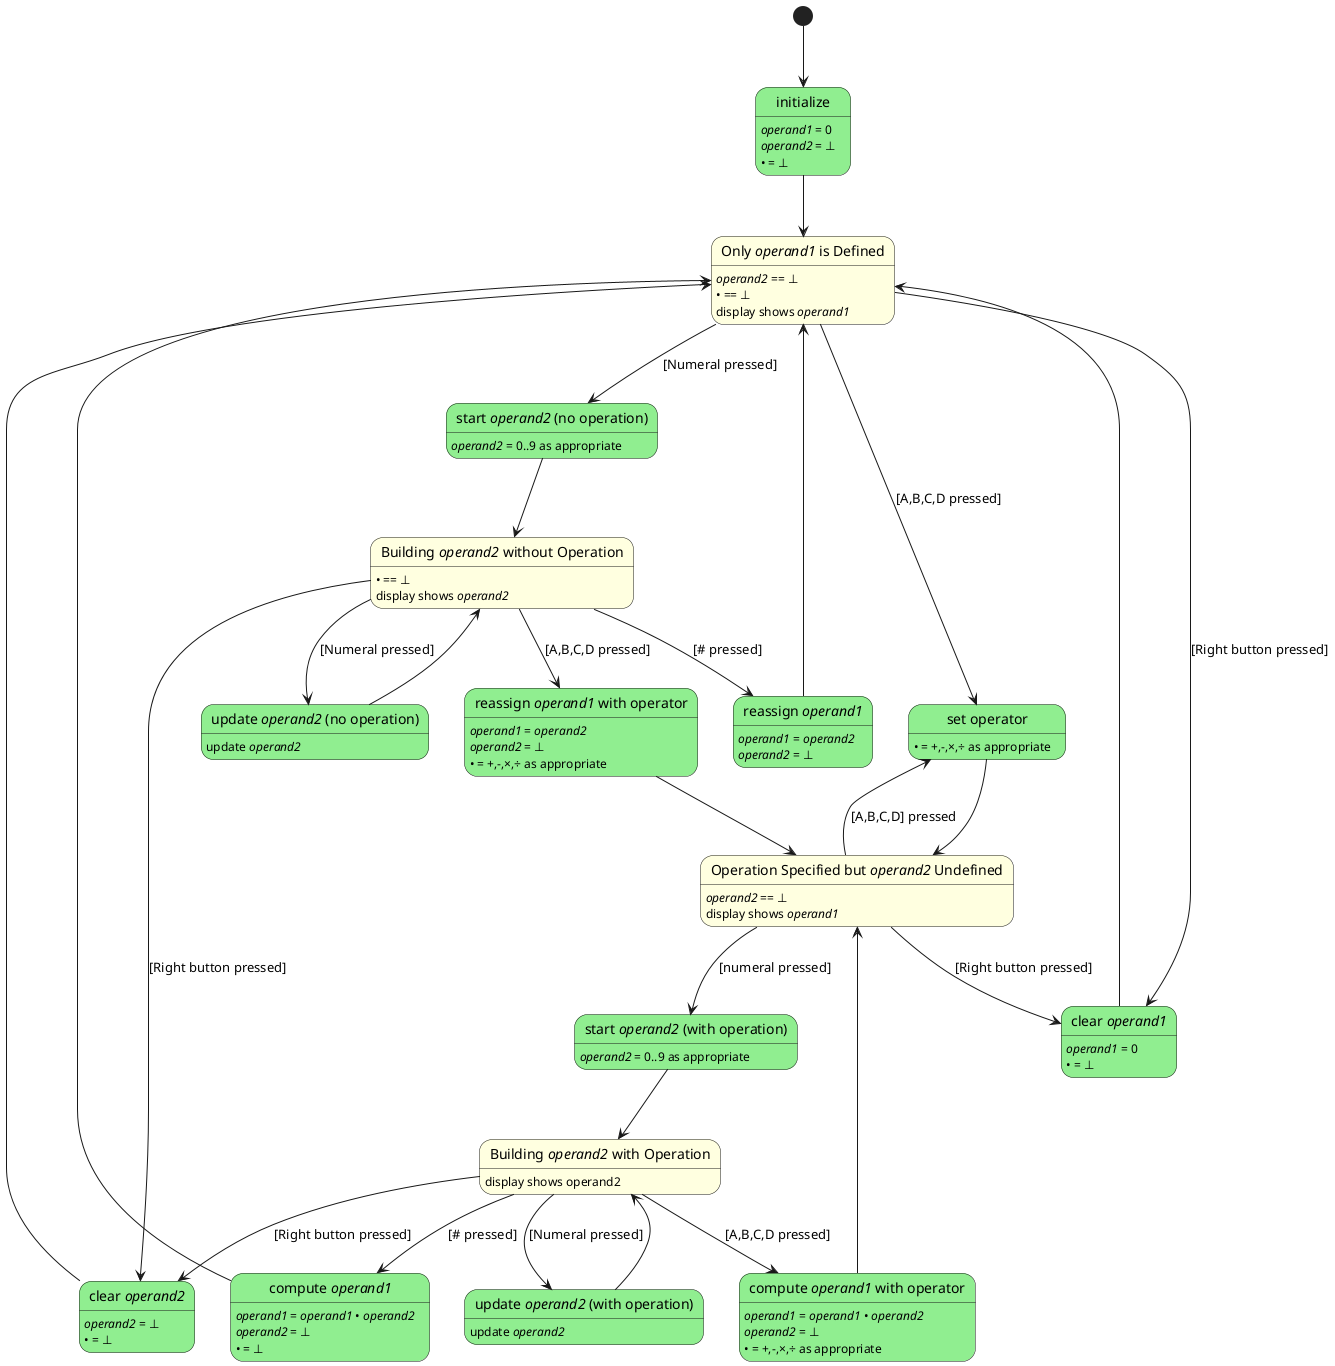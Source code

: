 @startuml
skinparam state {
    BackgroundColor Red
    BackgroundColor<<Invariant>> LightYellow
    BackgroundColor<<Assignment>> LightGreen
}


state "initialize" as Initialize<<Assignment>>
Initialize : //operand1// = 0
Initialize : //operand2// = ⊥
Initialize : • = ⊥

state "clear //operand1//" as ClearOp1<<Assignment>>
ClearOp1 : //operand1// = 0
ClearOp1 : • = ⊥

state "clear //operand2//" as ClearOp2<<Assignment>>
ClearOp2 : //operand2// = ⊥
ClearOp2 : • = ⊥

state "set operator" as SetOperator<<Assignment>>
SetOperator : • = +,-,×,÷ as appropriate

state "start //operand2// (no operation)" as StartOp2NoOp<<Assignment>>
StartOp2NoOp : //operand2// = 0..9 as appropriate

state "start //operand2// (with operation)" as StartOp2WithOp<<Assignment>>
StartOp2WithOp : //operand2// = 0..9 as appropriate

state "update //operand2// (no operation)" as UpdateOp2NoOp<<Assignment>>
UpdateOp2NoOp : update //operand2//

state "update //operand2// (with operation)" as UpdateOp2WithOp<<Assignment>>
UpdateOp2WithOp : update //operand2//

state "reassign //operand1//" as ReassignOp1NoOp<<Assignment>>
ReassignOp1NoOp : //operand1// = //operand2//
ReassignOp1NoOp : //operand2// = ⊥

state "reassign //operand1// with operator" as ReassignOp1WithOp<<Assignment>>
ReassignOp1WithOp : //operand1// = //operand2//
ReassignOp1WithOp : //operand2// = ⊥
ReassignOp1WithOp : • = +,-,×,÷ as appropriate

state "compute //operand1//" as ComputeOp1NoOp<<Assignment>>
ComputeOp1NoOp : //operand1// = //operand1// • //operand2//
ComputeOp1NoOp : //operand2// = ⊥
ComputeOp1NoOp : • = ⊥

state "compute //operand1// with operator" as ComputeOp1WithOp<<Assignment>>
ComputeOp1WithOp : //operand1// = //operand1// • //operand2//
ComputeOp1WithOp : //operand2// = ⊥
ComputeOp1WithOp : • = +,-,×,÷ as appropriate


state "Only //operand1// is Defined" as Op1DisplayedNoOperation<<Invariant>>
Op1DisplayedNoOperation : //operand2// == ⊥
Op1DisplayedNoOperation : • == ⊥
Op1DisplayedNoOperation : display shows //operand1//

state "Building //operand2// without Operation" as BuildingOp2NoOperation<<Invariant>>
BuildingOp2NoOperation : • == ⊥
BuildingOp2NoOperation : display shows //operand2//

state "Operation Specified but //operand2// Undefined" as Op1DisplayedOperationDefined<<Invariant>>
Op1DisplayedOperationDefined : //operand2// == ⊥
Op1DisplayedOperationDefined : display shows //operand1//

state "Building //operand2// with Operation" as BuildingOp2OperationDefined<<Invariant>>
BuildingOp2OperationDefined : display shows operand2


[*] --> Initialize
Initialize --> Op1DisplayedNoOperation

Op1DisplayedNoOperation --> SetOperator : [A,B,C,D pressed]
SetOperator --> Op1DisplayedOperationDefined
Op1DisplayedNoOperation --> StartOp2NoOp : [Numeral pressed]
StartOp2NoOp --> BuildingOp2NoOperation

Op1DisplayedOperationDefined --> SetOperator : [A,B,C,D] pressed
Op1DisplayedOperationDefined --> StartOp2WithOp : [numeral pressed]
StartOp2WithOp --> BuildingOp2OperationDefined

BuildingOp2NoOperation --> UpdateOp2NoOp : [Numeral pressed]
UpdateOp2NoOp --> BuildingOp2NoOperation
BuildingOp2NoOperation --> ReassignOp1NoOp : [# pressed]
ReassignOp1NoOp --> Op1DisplayedNoOperation
BuildingOp2NoOperation --> ReassignOp1WithOp : [A,B,C,D pressed]
ReassignOp1WithOp --> Op1DisplayedOperationDefined

BuildingOp2OperationDefined --> UpdateOp2WithOp : [Numeral pressed]
UpdateOp2WithOp --> BuildingOp2OperationDefined
BuildingOp2OperationDefined --> ComputeOp1NoOp : [# pressed]
ComputeOp1NoOp --> Op1DisplayedNoOperation
BuildingOp2OperationDefined --> ComputeOp1WithOp : [A,B,C,D pressed]
ComputeOp1WithOp --> Op1DisplayedOperationDefined

Op1DisplayedNoOperation --> ClearOp1 : [Right button pressed]
Op1DisplayedOperationDefined --> ClearOp1 : [Right button pressed]
ClearOp1 --> Op1DisplayedNoOperation

BuildingOp2NoOperation --> ClearOp2 : [Right button pressed]
BuildingOp2OperationDefined --> ClearOp2 : [Right button pressed]
ClearOp2 -left-> Op1DisplayedNoOperation


@enduml
